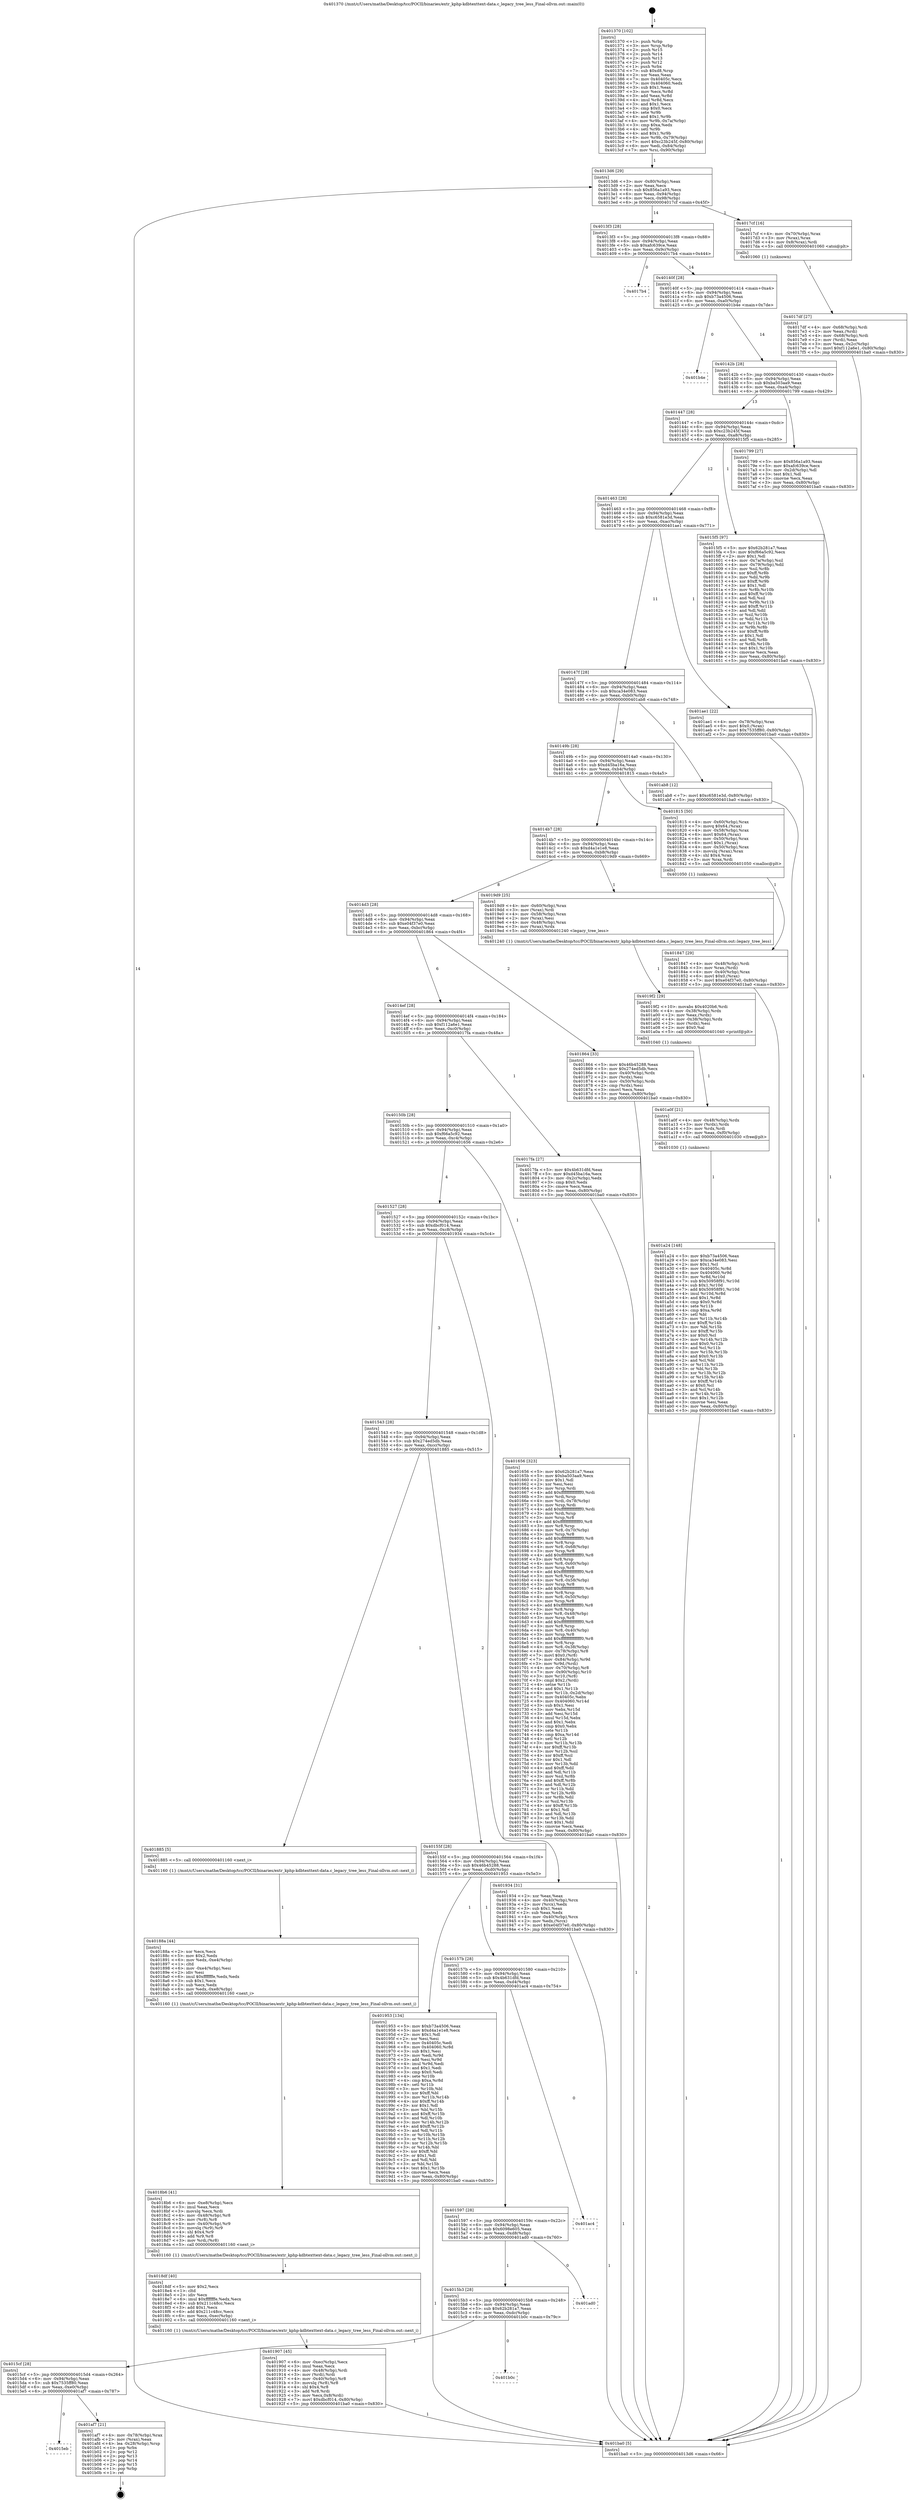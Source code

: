 digraph "0x401370" {
  label = "0x401370 (/mnt/c/Users/mathe/Desktop/tcc/POCII/binaries/extr_kphp-kdbtexttext-data.c_legacy_tree_less_Final-ollvm.out::main(0))"
  labelloc = "t"
  node[shape=record]

  Entry [label="",width=0.3,height=0.3,shape=circle,fillcolor=black,style=filled]
  "0x4013d6" [label="{
     0x4013d6 [29]\l
     | [instrs]\l
     &nbsp;&nbsp;0x4013d6 \<+3\>: mov -0x80(%rbp),%eax\l
     &nbsp;&nbsp;0x4013d9 \<+2\>: mov %eax,%ecx\l
     &nbsp;&nbsp;0x4013db \<+6\>: sub $0x856a1a93,%ecx\l
     &nbsp;&nbsp;0x4013e1 \<+6\>: mov %eax,-0x94(%rbp)\l
     &nbsp;&nbsp;0x4013e7 \<+6\>: mov %ecx,-0x98(%rbp)\l
     &nbsp;&nbsp;0x4013ed \<+6\>: je 00000000004017cf \<main+0x45f\>\l
  }"]
  "0x4017cf" [label="{
     0x4017cf [16]\l
     | [instrs]\l
     &nbsp;&nbsp;0x4017cf \<+4\>: mov -0x70(%rbp),%rax\l
     &nbsp;&nbsp;0x4017d3 \<+3\>: mov (%rax),%rax\l
     &nbsp;&nbsp;0x4017d6 \<+4\>: mov 0x8(%rax),%rdi\l
     &nbsp;&nbsp;0x4017da \<+5\>: call 0000000000401060 \<atoi@plt\>\l
     | [calls]\l
     &nbsp;&nbsp;0x401060 \{1\} (unknown)\l
  }"]
  "0x4013f3" [label="{
     0x4013f3 [28]\l
     | [instrs]\l
     &nbsp;&nbsp;0x4013f3 \<+5\>: jmp 00000000004013f8 \<main+0x88\>\l
     &nbsp;&nbsp;0x4013f8 \<+6\>: mov -0x94(%rbp),%eax\l
     &nbsp;&nbsp;0x4013fe \<+5\>: sub $0xafc639ce,%eax\l
     &nbsp;&nbsp;0x401403 \<+6\>: mov %eax,-0x9c(%rbp)\l
     &nbsp;&nbsp;0x401409 \<+6\>: je 00000000004017b4 \<main+0x444\>\l
  }"]
  Exit [label="",width=0.3,height=0.3,shape=circle,fillcolor=black,style=filled,peripheries=2]
  "0x4017b4" [label="{
     0x4017b4\l
  }", style=dashed]
  "0x40140f" [label="{
     0x40140f [28]\l
     | [instrs]\l
     &nbsp;&nbsp;0x40140f \<+5\>: jmp 0000000000401414 \<main+0xa4\>\l
     &nbsp;&nbsp;0x401414 \<+6\>: mov -0x94(%rbp),%eax\l
     &nbsp;&nbsp;0x40141a \<+5\>: sub $0xb73a4506,%eax\l
     &nbsp;&nbsp;0x40141f \<+6\>: mov %eax,-0xa0(%rbp)\l
     &nbsp;&nbsp;0x401425 \<+6\>: je 0000000000401b4e \<main+0x7de\>\l
  }"]
  "0x4015eb" [label="{
     0x4015eb\l
  }", style=dashed]
  "0x401b4e" [label="{
     0x401b4e\l
  }", style=dashed]
  "0x40142b" [label="{
     0x40142b [28]\l
     | [instrs]\l
     &nbsp;&nbsp;0x40142b \<+5\>: jmp 0000000000401430 \<main+0xc0\>\l
     &nbsp;&nbsp;0x401430 \<+6\>: mov -0x94(%rbp),%eax\l
     &nbsp;&nbsp;0x401436 \<+5\>: sub $0xba503aa9,%eax\l
     &nbsp;&nbsp;0x40143b \<+6\>: mov %eax,-0xa4(%rbp)\l
     &nbsp;&nbsp;0x401441 \<+6\>: je 0000000000401799 \<main+0x429\>\l
  }"]
  "0x401af7" [label="{
     0x401af7 [21]\l
     | [instrs]\l
     &nbsp;&nbsp;0x401af7 \<+4\>: mov -0x78(%rbp),%rax\l
     &nbsp;&nbsp;0x401afb \<+2\>: mov (%rax),%eax\l
     &nbsp;&nbsp;0x401afd \<+4\>: lea -0x28(%rbp),%rsp\l
     &nbsp;&nbsp;0x401b01 \<+1\>: pop %rbx\l
     &nbsp;&nbsp;0x401b02 \<+2\>: pop %r12\l
     &nbsp;&nbsp;0x401b04 \<+2\>: pop %r13\l
     &nbsp;&nbsp;0x401b06 \<+2\>: pop %r14\l
     &nbsp;&nbsp;0x401b08 \<+2\>: pop %r15\l
     &nbsp;&nbsp;0x401b0a \<+1\>: pop %rbp\l
     &nbsp;&nbsp;0x401b0b \<+1\>: ret\l
  }"]
  "0x401799" [label="{
     0x401799 [27]\l
     | [instrs]\l
     &nbsp;&nbsp;0x401799 \<+5\>: mov $0x856a1a93,%eax\l
     &nbsp;&nbsp;0x40179e \<+5\>: mov $0xafc639ce,%ecx\l
     &nbsp;&nbsp;0x4017a3 \<+3\>: mov -0x2d(%rbp),%dl\l
     &nbsp;&nbsp;0x4017a6 \<+3\>: test $0x1,%dl\l
     &nbsp;&nbsp;0x4017a9 \<+3\>: cmovne %ecx,%eax\l
     &nbsp;&nbsp;0x4017ac \<+3\>: mov %eax,-0x80(%rbp)\l
     &nbsp;&nbsp;0x4017af \<+5\>: jmp 0000000000401ba0 \<main+0x830\>\l
  }"]
  "0x401447" [label="{
     0x401447 [28]\l
     | [instrs]\l
     &nbsp;&nbsp;0x401447 \<+5\>: jmp 000000000040144c \<main+0xdc\>\l
     &nbsp;&nbsp;0x40144c \<+6\>: mov -0x94(%rbp),%eax\l
     &nbsp;&nbsp;0x401452 \<+5\>: sub $0xc23b245f,%eax\l
     &nbsp;&nbsp;0x401457 \<+6\>: mov %eax,-0xa8(%rbp)\l
     &nbsp;&nbsp;0x40145d \<+6\>: je 00000000004015f5 \<main+0x285\>\l
  }"]
  "0x4015cf" [label="{
     0x4015cf [28]\l
     | [instrs]\l
     &nbsp;&nbsp;0x4015cf \<+5\>: jmp 00000000004015d4 \<main+0x264\>\l
     &nbsp;&nbsp;0x4015d4 \<+6\>: mov -0x94(%rbp),%eax\l
     &nbsp;&nbsp;0x4015da \<+5\>: sub $0x7535ff80,%eax\l
     &nbsp;&nbsp;0x4015df \<+6\>: mov %eax,-0xe0(%rbp)\l
     &nbsp;&nbsp;0x4015e5 \<+6\>: je 0000000000401af7 \<main+0x787\>\l
  }"]
  "0x4015f5" [label="{
     0x4015f5 [97]\l
     | [instrs]\l
     &nbsp;&nbsp;0x4015f5 \<+5\>: mov $0x62b281a7,%eax\l
     &nbsp;&nbsp;0x4015fa \<+5\>: mov $0xf66a5c92,%ecx\l
     &nbsp;&nbsp;0x4015ff \<+2\>: mov $0x1,%dl\l
     &nbsp;&nbsp;0x401601 \<+4\>: mov -0x7a(%rbp),%sil\l
     &nbsp;&nbsp;0x401605 \<+4\>: mov -0x79(%rbp),%dil\l
     &nbsp;&nbsp;0x401609 \<+3\>: mov %sil,%r8b\l
     &nbsp;&nbsp;0x40160c \<+4\>: xor $0xff,%r8b\l
     &nbsp;&nbsp;0x401610 \<+3\>: mov %dil,%r9b\l
     &nbsp;&nbsp;0x401613 \<+4\>: xor $0xff,%r9b\l
     &nbsp;&nbsp;0x401617 \<+3\>: xor $0x1,%dl\l
     &nbsp;&nbsp;0x40161a \<+3\>: mov %r8b,%r10b\l
     &nbsp;&nbsp;0x40161d \<+4\>: and $0xff,%r10b\l
     &nbsp;&nbsp;0x401621 \<+3\>: and %dl,%sil\l
     &nbsp;&nbsp;0x401624 \<+3\>: mov %r9b,%r11b\l
     &nbsp;&nbsp;0x401627 \<+4\>: and $0xff,%r11b\l
     &nbsp;&nbsp;0x40162b \<+3\>: and %dl,%dil\l
     &nbsp;&nbsp;0x40162e \<+3\>: or %sil,%r10b\l
     &nbsp;&nbsp;0x401631 \<+3\>: or %dil,%r11b\l
     &nbsp;&nbsp;0x401634 \<+3\>: xor %r11b,%r10b\l
     &nbsp;&nbsp;0x401637 \<+3\>: or %r9b,%r8b\l
     &nbsp;&nbsp;0x40163a \<+4\>: xor $0xff,%r8b\l
     &nbsp;&nbsp;0x40163e \<+3\>: or $0x1,%dl\l
     &nbsp;&nbsp;0x401641 \<+3\>: and %dl,%r8b\l
     &nbsp;&nbsp;0x401644 \<+3\>: or %r8b,%r10b\l
     &nbsp;&nbsp;0x401647 \<+4\>: test $0x1,%r10b\l
     &nbsp;&nbsp;0x40164b \<+3\>: cmovne %ecx,%eax\l
     &nbsp;&nbsp;0x40164e \<+3\>: mov %eax,-0x80(%rbp)\l
     &nbsp;&nbsp;0x401651 \<+5\>: jmp 0000000000401ba0 \<main+0x830\>\l
  }"]
  "0x401463" [label="{
     0x401463 [28]\l
     | [instrs]\l
     &nbsp;&nbsp;0x401463 \<+5\>: jmp 0000000000401468 \<main+0xf8\>\l
     &nbsp;&nbsp;0x401468 \<+6\>: mov -0x94(%rbp),%eax\l
     &nbsp;&nbsp;0x40146e \<+5\>: sub $0xc6581e3d,%eax\l
     &nbsp;&nbsp;0x401473 \<+6\>: mov %eax,-0xac(%rbp)\l
     &nbsp;&nbsp;0x401479 \<+6\>: je 0000000000401ae1 \<main+0x771\>\l
  }"]
  "0x401ba0" [label="{
     0x401ba0 [5]\l
     | [instrs]\l
     &nbsp;&nbsp;0x401ba0 \<+5\>: jmp 00000000004013d6 \<main+0x66\>\l
  }"]
  "0x401370" [label="{
     0x401370 [102]\l
     | [instrs]\l
     &nbsp;&nbsp;0x401370 \<+1\>: push %rbp\l
     &nbsp;&nbsp;0x401371 \<+3\>: mov %rsp,%rbp\l
     &nbsp;&nbsp;0x401374 \<+2\>: push %r15\l
     &nbsp;&nbsp;0x401376 \<+2\>: push %r14\l
     &nbsp;&nbsp;0x401378 \<+2\>: push %r13\l
     &nbsp;&nbsp;0x40137a \<+2\>: push %r12\l
     &nbsp;&nbsp;0x40137c \<+1\>: push %rbx\l
     &nbsp;&nbsp;0x40137d \<+7\>: sub $0xd8,%rsp\l
     &nbsp;&nbsp;0x401384 \<+2\>: xor %eax,%eax\l
     &nbsp;&nbsp;0x401386 \<+7\>: mov 0x40405c,%ecx\l
     &nbsp;&nbsp;0x40138d \<+7\>: mov 0x404060,%edx\l
     &nbsp;&nbsp;0x401394 \<+3\>: sub $0x1,%eax\l
     &nbsp;&nbsp;0x401397 \<+3\>: mov %ecx,%r8d\l
     &nbsp;&nbsp;0x40139a \<+3\>: add %eax,%r8d\l
     &nbsp;&nbsp;0x40139d \<+4\>: imul %r8d,%ecx\l
     &nbsp;&nbsp;0x4013a1 \<+3\>: and $0x1,%ecx\l
     &nbsp;&nbsp;0x4013a4 \<+3\>: cmp $0x0,%ecx\l
     &nbsp;&nbsp;0x4013a7 \<+4\>: sete %r9b\l
     &nbsp;&nbsp;0x4013ab \<+4\>: and $0x1,%r9b\l
     &nbsp;&nbsp;0x4013af \<+4\>: mov %r9b,-0x7a(%rbp)\l
     &nbsp;&nbsp;0x4013b3 \<+3\>: cmp $0xa,%edx\l
     &nbsp;&nbsp;0x4013b6 \<+4\>: setl %r9b\l
     &nbsp;&nbsp;0x4013ba \<+4\>: and $0x1,%r9b\l
     &nbsp;&nbsp;0x4013be \<+4\>: mov %r9b,-0x79(%rbp)\l
     &nbsp;&nbsp;0x4013c2 \<+7\>: movl $0xc23b245f,-0x80(%rbp)\l
     &nbsp;&nbsp;0x4013c9 \<+6\>: mov %edi,-0x84(%rbp)\l
     &nbsp;&nbsp;0x4013cf \<+7\>: mov %rsi,-0x90(%rbp)\l
  }"]
  "0x401b0c" [label="{
     0x401b0c\l
  }", style=dashed]
  "0x401ae1" [label="{
     0x401ae1 [22]\l
     | [instrs]\l
     &nbsp;&nbsp;0x401ae1 \<+4\>: mov -0x78(%rbp),%rax\l
     &nbsp;&nbsp;0x401ae5 \<+6\>: movl $0x0,(%rax)\l
     &nbsp;&nbsp;0x401aeb \<+7\>: movl $0x7535ff80,-0x80(%rbp)\l
     &nbsp;&nbsp;0x401af2 \<+5\>: jmp 0000000000401ba0 \<main+0x830\>\l
  }"]
  "0x40147f" [label="{
     0x40147f [28]\l
     | [instrs]\l
     &nbsp;&nbsp;0x40147f \<+5\>: jmp 0000000000401484 \<main+0x114\>\l
     &nbsp;&nbsp;0x401484 \<+6\>: mov -0x94(%rbp),%eax\l
     &nbsp;&nbsp;0x40148a \<+5\>: sub $0xca34e083,%eax\l
     &nbsp;&nbsp;0x40148f \<+6\>: mov %eax,-0xb0(%rbp)\l
     &nbsp;&nbsp;0x401495 \<+6\>: je 0000000000401ab8 \<main+0x748\>\l
  }"]
  "0x4015b3" [label="{
     0x4015b3 [28]\l
     | [instrs]\l
     &nbsp;&nbsp;0x4015b3 \<+5\>: jmp 00000000004015b8 \<main+0x248\>\l
     &nbsp;&nbsp;0x4015b8 \<+6\>: mov -0x94(%rbp),%eax\l
     &nbsp;&nbsp;0x4015be \<+5\>: sub $0x62b281a7,%eax\l
     &nbsp;&nbsp;0x4015c3 \<+6\>: mov %eax,-0xdc(%rbp)\l
     &nbsp;&nbsp;0x4015c9 \<+6\>: je 0000000000401b0c \<main+0x79c\>\l
  }"]
  "0x401ab8" [label="{
     0x401ab8 [12]\l
     | [instrs]\l
     &nbsp;&nbsp;0x401ab8 \<+7\>: movl $0xc6581e3d,-0x80(%rbp)\l
     &nbsp;&nbsp;0x401abf \<+5\>: jmp 0000000000401ba0 \<main+0x830\>\l
  }"]
  "0x40149b" [label="{
     0x40149b [28]\l
     | [instrs]\l
     &nbsp;&nbsp;0x40149b \<+5\>: jmp 00000000004014a0 \<main+0x130\>\l
     &nbsp;&nbsp;0x4014a0 \<+6\>: mov -0x94(%rbp),%eax\l
     &nbsp;&nbsp;0x4014a6 \<+5\>: sub $0xd45ba16a,%eax\l
     &nbsp;&nbsp;0x4014ab \<+6\>: mov %eax,-0xb4(%rbp)\l
     &nbsp;&nbsp;0x4014b1 \<+6\>: je 0000000000401815 \<main+0x4a5\>\l
  }"]
  "0x401ad0" [label="{
     0x401ad0\l
  }", style=dashed]
  "0x401815" [label="{
     0x401815 [50]\l
     | [instrs]\l
     &nbsp;&nbsp;0x401815 \<+4\>: mov -0x60(%rbp),%rax\l
     &nbsp;&nbsp;0x401819 \<+7\>: movq $0x64,(%rax)\l
     &nbsp;&nbsp;0x401820 \<+4\>: mov -0x58(%rbp),%rax\l
     &nbsp;&nbsp;0x401824 \<+6\>: movl $0x64,(%rax)\l
     &nbsp;&nbsp;0x40182a \<+4\>: mov -0x50(%rbp),%rax\l
     &nbsp;&nbsp;0x40182e \<+6\>: movl $0x1,(%rax)\l
     &nbsp;&nbsp;0x401834 \<+4\>: mov -0x50(%rbp),%rax\l
     &nbsp;&nbsp;0x401838 \<+3\>: movslq (%rax),%rax\l
     &nbsp;&nbsp;0x40183b \<+4\>: shl $0x4,%rax\l
     &nbsp;&nbsp;0x40183f \<+3\>: mov %rax,%rdi\l
     &nbsp;&nbsp;0x401842 \<+5\>: call 0000000000401050 \<malloc@plt\>\l
     | [calls]\l
     &nbsp;&nbsp;0x401050 \{1\} (unknown)\l
  }"]
  "0x4014b7" [label="{
     0x4014b7 [28]\l
     | [instrs]\l
     &nbsp;&nbsp;0x4014b7 \<+5\>: jmp 00000000004014bc \<main+0x14c\>\l
     &nbsp;&nbsp;0x4014bc \<+6\>: mov -0x94(%rbp),%eax\l
     &nbsp;&nbsp;0x4014c2 \<+5\>: sub $0xd4a1e1e8,%eax\l
     &nbsp;&nbsp;0x4014c7 \<+6\>: mov %eax,-0xb8(%rbp)\l
     &nbsp;&nbsp;0x4014cd \<+6\>: je 00000000004019d9 \<main+0x669\>\l
  }"]
  "0x401597" [label="{
     0x401597 [28]\l
     | [instrs]\l
     &nbsp;&nbsp;0x401597 \<+5\>: jmp 000000000040159c \<main+0x22c\>\l
     &nbsp;&nbsp;0x40159c \<+6\>: mov -0x94(%rbp),%eax\l
     &nbsp;&nbsp;0x4015a2 \<+5\>: sub $0x6098e605,%eax\l
     &nbsp;&nbsp;0x4015a7 \<+6\>: mov %eax,-0xd8(%rbp)\l
     &nbsp;&nbsp;0x4015ad \<+6\>: je 0000000000401ad0 \<main+0x760\>\l
  }"]
  "0x4019d9" [label="{
     0x4019d9 [25]\l
     | [instrs]\l
     &nbsp;&nbsp;0x4019d9 \<+4\>: mov -0x60(%rbp),%rax\l
     &nbsp;&nbsp;0x4019dd \<+3\>: mov (%rax),%rdi\l
     &nbsp;&nbsp;0x4019e0 \<+4\>: mov -0x58(%rbp),%rax\l
     &nbsp;&nbsp;0x4019e4 \<+2\>: mov (%rax),%esi\l
     &nbsp;&nbsp;0x4019e6 \<+4\>: mov -0x48(%rbp),%rax\l
     &nbsp;&nbsp;0x4019ea \<+3\>: mov (%rax),%rdx\l
     &nbsp;&nbsp;0x4019ed \<+5\>: call 0000000000401240 \<legacy_tree_less\>\l
     | [calls]\l
     &nbsp;&nbsp;0x401240 \{1\} (/mnt/c/Users/mathe/Desktop/tcc/POCII/binaries/extr_kphp-kdbtexttext-data.c_legacy_tree_less_Final-ollvm.out::legacy_tree_less)\l
  }"]
  "0x4014d3" [label="{
     0x4014d3 [28]\l
     | [instrs]\l
     &nbsp;&nbsp;0x4014d3 \<+5\>: jmp 00000000004014d8 \<main+0x168\>\l
     &nbsp;&nbsp;0x4014d8 \<+6\>: mov -0x94(%rbp),%eax\l
     &nbsp;&nbsp;0x4014de \<+5\>: sub $0xe04f37e0,%eax\l
     &nbsp;&nbsp;0x4014e3 \<+6\>: mov %eax,-0xbc(%rbp)\l
     &nbsp;&nbsp;0x4014e9 \<+6\>: je 0000000000401864 \<main+0x4f4\>\l
  }"]
  "0x401ac4" [label="{
     0x401ac4\l
  }", style=dashed]
  "0x401864" [label="{
     0x401864 [33]\l
     | [instrs]\l
     &nbsp;&nbsp;0x401864 \<+5\>: mov $0x46b45288,%eax\l
     &nbsp;&nbsp;0x401869 \<+5\>: mov $0x274ed5db,%ecx\l
     &nbsp;&nbsp;0x40186e \<+4\>: mov -0x40(%rbp),%rdx\l
     &nbsp;&nbsp;0x401872 \<+2\>: mov (%rdx),%esi\l
     &nbsp;&nbsp;0x401874 \<+4\>: mov -0x50(%rbp),%rdx\l
     &nbsp;&nbsp;0x401878 \<+2\>: cmp (%rdx),%esi\l
     &nbsp;&nbsp;0x40187a \<+3\>: cmovl %ecx,%eax\l
     &nbsp;&nbsp;0x40187d \<+3\>: mov %eax,-0x80(%rbp)\l
     &nbsp;&nbsp;0x401880 \<+5\>: jmp 0000000000401ba0 \<main+0x830\>\l
  }"]
  "0x4014ef" [label="{
     0x4014ef [28]\l
     | [instrs]\l
     &nbsp;&nbsp;0x4014ef \<+5\>: jmp 00000000004014f4 \<main+0x184\>\l
     &nbsp;&nbsp;0x4014f4 \<+6\>: mov -0x94(%rbp),%eax\l
     &nbsp;&nbsp;0x4014fa \<+5\>: sub $0xf112a6e1,%eax\l
     &nbsp;&nbsp;0x4014ff \<+6\>: mov %eax,-0xc0(%rbp)\l
     &nbsp;&nbsp;0x401505 \<+6\>: je 00000000004017fa \<main+0x48a\>\l
  }"]
  "0x401a24" [label="{
     0x401a24 [148]\l
     | [instrs]\l
     &nbsp;&nbsp;0x401a24 \<+5\>: mov $0xb73a4506,%eax\l
     &nbsp;&nbsp;0x401a29 \<+5\>: mov $0xca34e083,%esi\l
     &nbsp;&nbsp;0x401a2e \<+2\>: mov $0x1,%cl\l
     &nbsp;&nbsp;0x401a30 \<+8\>: mov 0x40405c,%r8d\l
     &nbsp;&nbsp;0x401a38 \<+8\>: mov 0x404060,%r9d\l
     &nbsp;&nbsp;0x401a40 \<+3\>: mov %r8d,%r10d\l
     &nbsp;&nbsp;0x401a43 \<+7\>: sub $0x50958f91,%r10d\l
     &nbsp;&nbsp;0x401a4a \<+4\>: sub $0x1,%r10d\l
     &nbsp;&nbsp;0x401a4e \<+7\>: add $0x50958f91,%r10d\l
     &nbsp;&nbsp;0x401a55 \<+4\>: imul %r10d,%r8d\l
     &nbsp;&nbsp;0x401a59 \<+4\>: and $0x1,%r8d\l
     &nbsp;&nbsp;0x401a5d \<+4\>: cmp $0x0,%r8d\l
     &nbsp;&nbsp;0x401a61 \<+4\>: sete %r11b\l
     &nbsp;&nbsp;0x401a65 \<+4\>: cmp $0xa,%r9d\l
     &nbsp;&nbsp;0x401a69 \<+3\>: setl %bl\l
     &nbsp;&nbsp;0x401a6c \<+3\>: mov %r11b,%r14b\l
     &nbsp;&nbsp;0x401a6f \<+4\>: xor $0xff,%r14b\l
     &nbsp;&nbsp;0x401a73 \<+3\>: mov %bl,%r15b\l
     &nbsp;&nbsp;0x401a76 \<+4\>: xor $0xff,%r15b\l
     &nbsp;&nbsp;0x401a7a \<+3\>: xor $0x0,%cl\l
     &nbsp;&nbsp;0x401a7d \<+3\>: mov %r14b,%r12b\l
     &nbsp;&nbsp;0x401a80 \<+4\>: and $0x0,%r12b\l
     &nbsp;&nbsp;0x401a84 \<+3\>: and %cl,%r11b\l
     &nbsp;&nbsp;0x401a87 \<+3\>: mov %r15b,%r13b\l
     &nbsp;&nbsp;0x401a8a \<+4\>: and $0x0,%r13b\l
     &nbsp;&nbsp;0x401a8e \<+2\>: and %cl,%bl\l
     &nbsp;&nbsp;0x401a90 \<+3\>: or %r11b,%r12b\l
     &nbsp;&nbsp;0x401a93 \<+3\>: or %bl,%r13b\l
     &nbsp;&nbsp;0x401a96 \<+3\>: xor %r13b,%r12b\l
     &nbsp;&nbsp;0x401a99 \<+3\>: or %r15b,%r14b\l
     &nbsp;&nbsp;0x401a9c \<+4\>: xor $0xff,%r14b\l
     &nbsp;&nbsp;0x401aa0 \<+3\>: or $0x0,%cl\l
     &nbsp;&nbsp;0x401aa3 \<+3\>: and %cl,%r14b\l
     &nbsp;&nbsp;0x401aa6 \<+3\>: or %r14b,%r12b\l
     &nbsp;&nbsp;0x401aa9 \<+4\>: test $0x1,%r12b\l
     &nbsp;&nbsp;0x401aad \<+3\>: cmovne %esi,%eax\l
     &nbsp;&nbsp;0x401ab0 \<+3\>: mov %eax,-0x80(%rbp)\l
     &nbsp;&nbsp;0x401ab3 \<+5\>: jmp 0000000000401ba0 \<main+0x830\>\l
  }"]
  "0x4017fa" [label="{
     0x4017fa [27]\l
     | [instrs]\l
     &nbsp;&nbsp;0x4017fa \<+5\>: mov $0x4b631dfd,%eax\l
     &nbsp;&nbsp;0x4017ff \<+5\>: mov $0xd45ba16a,%ecx\l
     &nbsp;&nbsp;0x401804 \<+3\>: mov -0x2c(%rbp),%edx\l
     &nbsp;&nbsp;0x401807 \<+3\>: cmp $0x0,%edx\l
     &nbsp;&nbsp;0x40180a \<+3\>: cmove %ecx,%eax\l
     &nbsp;&nbsp;0x40180d \<+3\>: mov %eax,-0x80(%rbp)\l
     &nbsp;&nbsp;0x401810 \<+5\>: jmp 0000000000401ba0 \<main+0x830\>\l
  }"]
  "0x40150b" [label="{
     0x40150b [28]\l
     | [instrs]\l
     &nbsp;&nbsp;0x40150b \<+5\>: jmp 0000000000401510 \<main+0x1a0\>\l
     &nbsp;&nbsp;0x401510 \<+6\>: mov -0x94(%rbp),%eax\l
     &nbsp;&nbsp;0x401516 \<+5\>: sub $0xf66a5c92,%eax\l
     &nbsp;&nbsp;0x40151b \<+6\>: mov %eax,-0xc4(%rbp)\l
     &nbsp;&nbsp;0x401521 \<+6\>: je 0000000000401656 \<main+0x2e6\>\l
  }"]
  "0x401a0f" [label="{
     0x401a0f [21]\l
     | [instrs]\l
     &nbsp;&nbsp;0x401a0f \<+4\>: mov -0x48(%rbp),%rdx\l
     &nbsp;&nbsp;0x401a13 \<+3\>: mov (%rdx),%rdx\l
     &nbsp;&nbsp;0x401a16 \<+3\>: mov %rdx,%rdi\l
     &nbsp;&nbsp;0x401a19 \<+6\>: mov %eax,-0xf0(%rbp)\l
     &nbsp;&nbsp;0x401a1f \<+5\>: call 0000000000401030 \<free@plt\>\l
     | [calls]\l
     &nbsp;&nbsp;0x401030 \{1\} (unknown)\l
  }"]
  "0x401656" [label="{
     0x401656 [323]\l
     | [instrs]\l
     &nbsp;&nbsp;0x401656 \<+5\>: mov $0x62b281a7,%eax\l
     &nbsp;&nbsp;0x40165b \<+5\>: mov $0xba503aa9,%ecx\l
     &nbsp;&nbsp;0x401660 \<+2\>: mov $0x1,%dl\l
     &nbsp;&nbsp;0x401662 \<+2\>: xor %esi,%esi\l
     &nbsp;&nbsp;0x401664 \<+3\>: mov %rsp,%rdi\l
     &nbsp;&nbsp;0x401667 \<+4\>: add $0xfffffffffffffff0,%rdi\l
     &nbsp;&nbsp;0x40166b \<+3\>: mov %rdi,%rsp\l
     &nbsp;&nbsp;0x40166e \<+4\>: mov %rdi,-0x78(%rbp)\l
     &nbsp;&nbsp;0x401672 \<+3\>: mov %rsp,%rdi\l
     &nbsp;&nbsp;0x401675 \<+4\>: add $0xfffffffffffffff0,%rdi\l
     &nbsp;&nbsp;0x401679 \<+3\>: mov %rdi,%rsp\l
     &nbsp;&nbsp;0x40167c \<+3\>: mov %rsp,%r8\l
     &nbsp;&nbsp;0x40167f \<+4\>: add $0xfffffffffffffff0,%r8\l
     &nbsp;&nbsp;0x401683 \<+3\>: mov %r8,%rsp\l
     &nbsp;&nbsp;0x401686 \<+4\>: mov %r8,-0x70(%rbp)\l
     &nbsp;&nbsp;0x40168a \<+3\>: mov %rsp,%r8\l
     &nbsp;&nbsp;0x40168d \<+4\>: add $0xfffffffffffffff0,%r8\l
     &nbsp;&nbsp;0x401691 \<+3\>: mov %r8,%rsp\l
     &nbsp;&nbsp;0x401694 \<+4\>: mov %r8,-0x68(%rbp)\l
     &nbsp;&nbsp;0x401698 \<+3\>: mov %rsp,%r8\l
     &nbsp;&nbsp;0x40169b \<+4\>: add $0xfffffffffffffff0,%r8\l
     &nbsp;&nbsp;0x40169f \<+3\>: mov %r8,%rsp\l
     &nbsp;&nbsp;0x4016a2 \<+4\>: mov %r8,-0x60(%rbp)\l
     &nbsp;&nbsp;0x4016a6 \<+3\>: mov %rsp,%r8\l
     &nbsp;&nbsp;0x4016a9 \<+4\>: add $0xfffffffffffffff0,%r8\l
     &nbsp;&nbsp;0x4016ad \<+3\>: mov %r8,%rsp\l
     &nbsp;&nbsp;0x4016b0 \<+4\>: mov %r8,-0x58(%rbp)\l
     &nbsp;&nbsp;0x4016b4 \<+3\>: mov %rsp,%r8\l
     &nbsp;&nbsp;0x4016b7 \<+4\>: add $0xfffffffffffffff0,%r8\l
     &nbsp;&nbsp;0x4016bb \<+3\>: mov %r8,%rsp\l
     &nbsp;&nbsp;0x4016be \<+4\>: mov %r8,-0x50(%rbp)\l
     &nbsp;&nbsp;0x4016c2 \<+3\>: mov %rsp,%r8\l
     &nbsp;&nbsp;0x4016c5 \<+4\>: add $0xfffffffffffffff0,%r8\l
     &nbsp;&nbsp;0x4016c9 \<+3\>: mov %r8,%rsp\l
     &nbsp;&nbsp;0x4016cc \<+4\>: mov %r8,-0x48(%rbp)\l
     &nbsp;&nbsp;0x4016d0 \<+3\>: mov %rsp,%r8\l
     &nbsp;&nbsp;0x4016d3 \<+4\>: add $0xfffffffffffffff0,%r8\l
     &nbsp;&nbsp;0x4016d7 \<+3\>: mov %r8,%rsp\l
     &nbsp;&nbsp;0x4016da \<+4\>: mov %r8,-0x40(%rbp)\l
     &nbsp;&nbsp;0x4016de \<+3\>: mov %rsp,%r8\l
     &nbsp;&nbsp;0x4016e1 \<+4\>: add $0xfffffffffffffff0,%r8\l
     &nbsp;&nbsp;0x4016e5 \<+3\>: mov %r8,%rsp\l
     &nbsp;&nbsp;0x4016e8 \<+4\>: mov %r8,-0x38(%rbp)\l
     &nbsp;&nbsp;0x4016ec \<+4\>: mov -0x78(%rbp),%r8\l
     &nbsp;&nbsp;0x4016f0 \<+7\>: movl $0x0,(%r8)\l
     &nbsp;&nbsp;0x4016f7 \<+7\>: mov -0x84(%rbp),%r9d\l
     &nbsp;&nbsp;0x4016fe \<+3\>: mov %r9d,(%rdi)\l
     &nbsp;&nbsp;0x401701 \<+4\>: mov -0x70(%rbp),%r8\l
     &nbsp;&nbsp;0x401705 \<+7\>: mov -0x90(%rbp),%r10\l
     &nbsp;&nbsp;0x40170c \<+3\>: mov %r10,(%r8)\l
     &nbsp;&nbsp;0x40170f \<+3\>: cmpl $0x2,(%rdi)\l
     &nbsp;&nbsp;0x401712 \<+4\>: setne %r11b\l
     &nbsp;&nbsp;0x401716 \<+4\>: and $0x1,%r11b\l
     &nbsp;&nbsp;0x40171a \<+4\>: mov %r11b,-0x2d(%rbp)\l
     &nbsp;&nbsp;0x40171e \<+7\>: mov 0x40405c,%ebx\l
     &nbsp;&nbsp;0x401725 \<+8\>: mov 0x404060,%r14d\l
     &nbsp;&nbsp;0x40172d \<+3\>: sub $0x1,%esi\l
     &nbsp;&nbsp;0x401730 \<+3\>: mov %ebx,%r15d\l
     &nbsp;&nbsp;0x401733 \<+3\>: add %esi,%r15d\l
     &nbsp;&nbsp;0x401736 \<+4\>: imul %r15d,%ebx\l
     &nbsp;&nbsp;0x40173a \<+3\>: and $0x1,%ebx\l
     &nbsp;&nbsp;0x40173d \<+3\>: cmp $0x0,%ebx\l
     &nbsp;&nbsp;0x401740 \<+4\>: sete %r11b\l
     &nbsp;&nbsp;0x401744 \<+4\>: cmp $0xa,%r14d\l
     &nbsp;&nbsp;0x401748 \<+4\>: setl %r12b\l
     &nbsp;&nbsp;0x40174c \<+3\>: mov %r11b,%r13b\l
     &nbsp;&nbsp;0x40174f \<+4\>: xor $0xff,%r13b\l
     &nbsp;&nbsp;0x401753 \<+3\>: mov %r12b,%sil\l
     &nbsp;&nbsp;0x401756 \<+4\>: xor $0xff,%sil\l
     &nbsp;&nbsp;0x40175a \<+3\>: xor $0x1,%dl\l
     &nbsp;&nbsp;0x40175d \<+3\>: mov %r13b,%dil\l
     &nbsp;&nbsp;0x401760 \<+4\>: and $0xff,%dil\l
     &nbsp;&nbsp;0x401764 \<+3\>: and %dl,%r11b\l
     &nbsp;&nbsp;0x401767 \<+3\>: mov %sil,%r8b\l
     &nbsp;&nbsp;0x40176a \<+4\>: and $0xff,%r8b\l
     &nbsp;&nbsp;0x40176e \<+3\>: and %dl,%r12b\l
     &nbsp;&nbsp;0x401771 \<+3\>: or %r11b,%dil\l
     &nbsp;&nbsp;0x401774 \<+3\>: or %r12b,%r8b\l
     &nbsp;&nbsp;0x401777 \<+3\>: xor %r8b,%dil\l
     &nbsp;&nbsp;0x40177a \<+3\>: or %sil,%r13b\l
     &nbsp;&nbsp;0x40177d \<+4\>: xor $0xff,%r13b\l
     &nbsp;&nbsp;0x401781 \<+3\>: or $0x1,%dl\l
     &nbsp;&nbsp;0x401784 \<+3\>: and %dl,%r13b\l
     &nbsp;&nbsp;0x401787 \<+3\>: or %r13b,%dil\l
     &nbsp;&nbsp;0x40178a \<+4\>: test $0x1,%dil\l
     &nbsp;&nbsp;0x40178e \<+3\>: cmovne %ecx,%eax\l
     &nbsp;&nbsp;0x401791 \<+3\>: mov %eax,-0x80(%rbp)\l
     &nbsp;&nbsp;0x401794 \<+5\>: jmp 0000000000401ba0 \<main+0x830\>\l
  }"]
  "0x401527" [label="{
     0x401527 [28]\l
     | [instrs]\l
     &nbsp;&nbsp;0x401527 \<+5\>: jmp 000000000040152c \<main+0x1bc\>\l
     &nbsp;&nbsp;0x40152c \<+6\>: mov -0x94(%rbp),%eax\l
     &nbsp;&nbsp;0x401532 \<+5\>: sub $0xdbcf014,%eax\l
     &nbsp;&nbsp;0x401537 \<+6\>: mov %eax,-0xc8(%rbp)\l
     &nbsp;&nbsp;0x40153d \<+6\>: je 0000000000401934 \<main+0x5c4\>\l
  }"]
  "0x4019f2" [label="{
     0x4019f2 [29]\l
     | [instrs]\l
     &nbsp;&nbsp;0x4019f2 \<+10\>: movabs $0x4020b6,%rdi\l
     &nbsp;&nbsp;0x4019fc \<+4\>: mov -0x38(%rbp),%rdx\l
     &nbsp;&nbsp;0x401a00 \<+2\>: mov %eax,(%rdx)\l
     &nbsp;&nbsp;0x401a02 \<+4\>: mov -0x38(%rbp),%rdx\l
     &nbsp;&nbsp;0x401a06 \<+2\>: mov (%rdx),%esi\l
     &nbsp;&nbsp;0x401a08 \<+2\>: mov $0x0,%al\l
     &nbsp;&nbsp;0x401a0a \<+5\>: call 0000000000401040 \<printf@plt\>\l
     | [calls]\l
     &nbsp;&nbsp;0x401040 \{1\} (unknown)\l
  }"]
  "0x4017df" [label="{
     0x4017df [27]\l
     | [instrs]\l
     &nbsp;&nbsp;0x4017df \<+4\>: mov -0x68(%rbp),%rdi\l
     &nbsp;&nbsp;0x4017e3 \<+2\>: mov %eax,(%rdi)\l
     &nbsp;&nbsp;0x4017e5 \<+4\>: mov -0x68(%rbp),%rdi\l
     &nbsp;&nbsp;0x4017e9 \<+2\>: mov (%rdi),%eax\l
     &nbsp;&nbsp;0x4017eb \<+3\>: mov %eax,-0x2c(%rbp)\l
     &nbsp;&nbsp;0x4017ee \<+7\>: movl $0xf112a6e1,-0x80(%rbp)\l
     &nbsp;&nbsp;0x4017f5 \<+5\>: jmp 0000000000401ba0 \<main+0x830\>\l
  }"]
  "0x401847" [label="{
     0x401847 [29]\l
     | [instrs]\l
     &nbsp;&nbsp;0x401847 \<+4\>: mov -0x48(%rbp),%rdi\l
     &nbsp;&nbsp;0x40184b \<+3\>: mov %rax,(%rdi)\l
     &nbsp;&nbsp;0x40184e \<+4\>: mov -0x40(%rbp),%rax\l
     &nbsp;&nbsp;0x401852 \<+6\>: movl $0x0,(%rax)\l
     &nbsp;&nbsp;0x401858 \<+7\>: movl $0xe04f37e0,-0x80(%rbp)\l
     &nbsp;&nbsp;0x40185f \<+5\>: jmp 0000000000401ba0 \<main+0x830\>\l
  }"]
  "0x40157b" [label="{
     0x40157b [28]\l
     | [instrs]\l
     &nbsp;&nbsp;0x40157b \<+5\>: jmp 0000000000401580 \<main+0x210\>\l
     &nbsp;&nbsp;0x401580 \<+6\>: mov -0x94(%rbp),%eax\l
     &nbsp;&nbsp;0x401586 \<+5\>: sub $0x4b631dfd,%eax\l
     &nbsp;&nbsp;0x40158b \<+6\>: mov %eax,-0xd4(%rbp)\l
     &nbsp;&nbsp;0x401591 \<+6\>: je 0000000000401ac4 \<main+0x754\>\l
  }"]
  "0x401934" [label="{
     0x401934 [31]\l
     | [instrs]\l
     &nbsp;&nbsp;0x401934 \<+2\>: xor %eax,%eax\l
     &nbsp;&nbsp;0x401936 \<+4\>: mov -0x40(%rbp),%rcx\l
     &nbsp;&nbsp;0x40193a \<+2\>: mov (%rcx),%edx\l
     &nbsp;&nbsp;0x40193c \<+3\>: sub $0x1,%eax\l
     &nbsp;&nbsp;0x40193f \<+2\>: sub %eax,%edx\l
     &nbsp;&nbsp;0x401941 \<+4\>: mov -0x40(%rbp),%rcx\l
     &nbsp;&nbsp;0x401945 \<+2\>: mov %edx,(%rcx)\l
     &nbsp;&nbsp;0x401947 \<+7\>: movl $0xe04f37e0,-0x80(%rbp)\l
     &nbsp;&nbsp;0x40194e \<+5\>: jmp 0000000000401ba0 \<main+0x830\>\l
  }"]
  "0x401543" [label="{
     0x401543 [28]\l
     | [instrs]\l
     &nbsp;&nbsp;0x401543 \<+5\>: jmp 0000000000401548 \<main+0x1d8\>\l
     &nbsp;&nbsp;0x401548 \<+6\>: mov -0x94(%rbp),%eax\l
     &nbsp;&nbsp;0x40154e \<+5\>: sub $0x274ed5db,%eax\l
     &nbsp;&nbsp;0x401553 \<+6\>: mov %eax,-0xcc(%rbp)\l
     &nbsp;&nbsp;0x401559 \<+6\>: je 0000000000401885 \<main+0x515\>\l
  }"]
  "0x401953" [label="{
     0x401953 [134]\l
     | [instrs]\l
     &nbsp;&nbsp;0x401953 \<+5\>: mov $0xb73a4506,%eax\l
     &nbsp;&nbsp;0x401958 \<+5\>: mov $0xd4a1e1e8,%ecx\l
     &nbsp;&nbsp;0x40195d \<+2\>: mov $0x1,%dl\l
     &nbsp;&nbsp;0x40195f \<+2\>: xor %esi,%esi\l
     &nbsp;&nbsp;0x401961 \<+7\>: mov 0x40405c,%edi\l
     &nbsp;&nbsp;0x401968 \<+8\>: mov 0x404060,%r8d\l
     &nbsp;&nbsp;0x401970 \<+3\>: sub $0x1,%esi\l
     &nbsp;&nbsp;0x401973 \<+3\>: mov %edi,%r9d\l
     &nbsp;&nbsp;0x401976 \<+3\>: add %esi,%r9d\l
     &nbsp;&nbsp;0x401979 \<+4\>: imul %r9d,%edi\l
     &nbsp;&nbsp;0x40197d \<+3\>: and $0x1,%edi\l
     &nbsp;&nbsp;0x401980 \<+3\>: cmp $0x0,%edi\l
     &nbsp;&nbsp;0x401983 \<+4\>: sete %r10b\l
     &nbsp;&nbsp;0x401987 \<+4\>: cmp $0xa,%r8d\l
     &nbsp;&nbsp;0x40198b \<+4\>: setl %r11b\l
     &nbsp;&nbsp;0x40198f \<+3\>: mov %r10b,%bl\l
     &nbsp;&nbsp;0x401992 \<+3\>: xor $0xff,%bl\l
     &nbsp;&nbsp;0x401995 \<+3\>: mov %r11b,%r14b\l
     &nbsp;&nbsp;0x401998 \<+4\>: xor $0xff,%r14b\l
     &nbsp;&nbsp;0x40199c \<+3\>: xor $0x1,%dl\l
     &nbsp;&nbsp;0x40199f \<+3\>: mov %bl,%r15b\l
     &nbsp;&nbsp;0x4019a2 \<+4\>: and $0xff,%r15b\l
     &nbsp;&nbsp;0x4019a6 \<+3\>: and %dl,%r10b\l
     &nbsp;&nbsp;0x4019a9 \<+3\>: mov %r14b,%r12b\l
     &nbsp;&nbsp;0x4019ac \<+4\>: and $0xff,%r12b\l
     &nbsp;&nbsp;0x4019b0 \<+3\>: and %dl,%r11b\l
     &nbsp;&nbsp;0x4019b3 \<+3\>: or %r10b,%r15b\l
     &nbsp;&nbsp;0x4019b6 \<+3\>: or %r11b,%r12b\l
     &nbsp;&nbsp;0x4019b9 \<+3\>: xor %r12b,%r15b\l
     &nbsp;&nbsp;0x4019bc \<+3\>: or %r14b,%bl\l
     &nbsp;&nbsp;0x4019bf \<+3\>: xor $0xff,%bl\l
     &nbsp;&nbsp;0x4019c2 \<+3\>: or $0x1,%dl\l
     &nbsp;&nbsp;0x4019c5 \<+2\>: and %dl,%bl\l
     &nbsp;&nbsp;0x4019c7 \<+3\>: or %bl,%r15b\l
     &nbsp;&nbsp;0x4019ca \<+4\>: test $0x1,%r15b\l
     &nbsp;&nbsp;0x4019ce \<+3\>: cmovne %ecx,%eax\l
     &nbsp;&nbsp;0x4019d1 \<+3\>: mov %eax,-0x80(%rbp)\l
     &nbsp;&nbsp;0x4019d4 \<+5\>: jmp 0000000000401ba0 \<main+0x830\>\l
  }"]
  "0x401885" [label="{
     0x401885 [5]\l
     | [instrs]\l
     &nbsp;&nbsp;0x401885 \<+5\>: call 0000000000401160 \<next_i\>\l
     | [calls]\l
     &nbsp;&nbsp;0x401160 \{1\} (/mnt/c/Users/mathe/Desktop/tcc/POCII/binaries/extr_kphp-kdbtexttext-data.c_legacy_tree_less_Final-ollvm.out::next_i)\l
  }"]
  "0x40155f" [label="{
     0x40155f [28]\l
     | [instrs]\l
     &nbsp;&nbsp;0x40155f \<+5\>: jmp 0000000000401564 \<main+0x1f4\>\l
     &nbsp;&nbsp;0x401564 \<+6\>: mov -0x94(%rbp),%eax\l
     &nbsp;&nbsp;0x40156a \<+5\>: sub $0x46b45288,%eax\l
     &nbsp;&nbsp;0x40156f \<+6\>: mov %eax,-0xd0(%rbp)\l
     &nbsp;&nbsp;0x401575 \<+6\>: je 0000000000401953 \<main+0x5e3\>\l
  }"]
  "0x40188a" [label="{
     0x40188a [44]\l
     | [instrs]\l
     &nbsp;&nbsp;0x40188a \<+2\>: xor %ecx,%ecx\l
     &nbsp;&nbsp;0x40188c \<+5\>: mov $0x2,%edx\l
     &nbsp;&nbsp;0x401891 \<+6\>: mov %edx,-0xe4(%rbp)\l
     &nbsp;&nbsp;0x401897 \<+1\>: cltd\l
     &nbsp;&nbsp;0x401898 \<+6\>: mov -0xe4(%rbp),%esi\l
     &nbsp;&nbsp;0x40189e \<+2\>: idiv %esi\l
     &nbsp;&nbsp;0x4018a0 \<+6\>: imul $0xfffffffe,%edx,%edx\l
     &nbsp;&nbsp;0x4018a6 \<+3\>: sub $0x1,%ecx\l
     &nbsp;&nbsp;0x4018a9 \<+2\>: sub %ecx,%edx\l
     &nbsp;&nbsp;0x4018ab \<+6\>: mov %edx,-0xe8(%rbp)\l
     &nbsp;&nbsp;0x4018b1 \<+5\>: call 0000000000401160 \<next_i\>\l
     | [calls]\l
     &nbsp;&nbsp;0x401160 \{1\} (/mnt/c/Users/mathe/Desktop/tcc/POCII/binaries/extr_kphp-kdbtexttext-data.c_legacy_tree_less_Final-ollvm.out::next_i)\l
  }"]
  "0x4018b6" [label="{
     0x4018b6 [41]\l
     | [instrs]\l
     &nbsp;&nbsp;0x4018b6 \<+6\>: mov -0xe8(%rbp),%ecx\l
     &nbsp;&nbsp;0x4018bc \<+3\>: imul %eax,%ecx\l
     &nbsp;&nbsp;0x4018bf \<+3\>: movslq %ecx,%rdi\l
     &nbsp;&nbsp;0x4018c2 \<+4\>: mov -0x48(%rbp),%r8\l
     &nbsp;&nbsp;0x4018c6 \<+3\>: mov (%r8),%r8\l
     &nbsp;&nbsp;0x4018c9 \<+4\>: mov -0x40(%rbp),%r9\l
     &nbsp;&nbsp;0x4018cd \<+3\>: movslq (%r9),%r9\l
     &nbsp;&nbsp;0x4018d0 \<+4\>: shl $0x4,%r9\l
     &nbsp;&nbsp;0x4018d4 \<+3\>: add %r9,%r8\l
     &nbsp;&nbsp;0x4018d7 \<+3\>: mov %rdi,(%r8)\l
     &nbsp;&nbsp;0x4018da \<+5\>: call 0000000000401160 \<next_i\>\l
     | [calls]\l
     &nbsp;&nbsp;0x401160 \{1\} (/mnt/c/Users/mathe/Desktop/tcc/POCII/binaries/extr_kphp-kdbtexttext-data.c_legacy_tree_less_Final-ollvm.out::next_i)\l
  }"]
  "0x4018df" [label="{
     0x4018df [40]\l
     | [instrs]\l
     &nbsp;&nbsp;0x4018df \<+5\>: mov $0x2,%ecx\l
     &nbsp;&nbsp;0x4018e4 \<+1\>: cltd\l
     &nbsp;&nbsp;0x4018e5 \<+2\>: idiv %ecx\l
     &nbsp;&nbsp;0x4018e7 \<+6\>: imul $0xfffffffe,%edx,%ecx\l
     &nbsp;&nbsp;0x4018ed \<+6\>: sub $0x211c48cc,%ecx\l
     &nbsp;&nbsp;0x4018f3 \<+3\>: add $0x1,%ecx\l
     &nbsp;&nbsp;0x4018f6 \<+6\>: add $0x211c48cc,%ecx\l
     &nbsp;&nbsp;0x4018fc \<+6\>: mov %ecx,-0xec(%rbp)\l
     &nbsp;&nbsp;0x401902 \<+5\>: call 0000000000401160 \<next_i\>\l
     | [calls]\l
     &nbsp;&nbsp;0x401160 \{1\} (/mnt/c/Users/mathe/Desktop/tcc/POCII/binaries/extr_kphp-kdbtexttext-data.c_legacy_tree_less_Final-ollvm.out::next_i)\l
  }"]
  "0x401907" [label="{
     0x401907 [45]\l
     | [instrs]\l
     &nbsp;&nbsp;0x401907 \<+6\>: mov -0xec(%rbp),%ecx\l
     &nbsp;&nbsp;0x40190d \<+3\>: imul %eax,%ecx\l
     &nbsp;&nbsp;0x401910 \<+4\>: mov -0x48(%rbp),%rdi\l
     &nbsp;&nbsp;0x401914 \<+3\>: mov (%rdi),%rdi\l
     &nbsp;&nbsp;0x401917 \<+4\>: mov -0x40(%rbp),%r8\l
     &nbsp;&nbsp;0x40191b \<+3\>: movslq (%r8),%r8\l
     &nbsp;&nbsp;0x40191e \<+4\>: shl $0x4,%r8\l
     &nbsp;&nbsp;0x401922 \<+3\>: add %r8,%rdi\l
     &nbsp;&nbsp;0x401925 \<+3\>: mov %ecx,0x8(%rdi)\l
     &nbsp;&nbsp;0x401928 \<+7\>: movl $0xdbcf014,-0x80(%rbp)\l
     &nbsp;&nbsp;0x40192f \<+5\>: jmp 0000000000401ba0 \<main+0x830\>\l
  }"]
  Entry -> "0x401370" [label=" 1"]
  "0x4013d6" -> "0x4017cf" [label=" 1"]
  "0x4013d6" -> "0x4013f3" [label=" 14"]
  "0x401af7" -> Exit [label=" 1"]
  "0x4013f3" -> "0x4017b4" [label=" 0"]
  "0x4013f3" -> "0x40140f" [label=" 14"]
  "0x4015cf" -> "0x4015eb" [label=" 0"]
  "0x40140f" -> "0x401b4e" [label=" 0"]
  "0x40140f" -> "0x40142b" [label=" 14"]
  "0x4015cf" -> "0x401af7" [label=" 1"]
  "0x40142b" -> "0x401799" [label=" 1"]
  "0x40142b" -> "0x401447" [label=" 13"]
  "0x4015b3" -> "0x4015cf" [label=" 1"]
  "0x401447" -> "0x4015f5" [label=" 1"]
  "0x401447" -> "0x401463" [label=" 12"]
  "0x4015f5" -> "0x401ba0" [label=" 1"]
  "0x401370" -> "0x4013d6" [label=" 1"]
  "0x401ba0" -> "0x4013d6" [label=" 14"]
  "0x4015b3" -> "0x401b0c" [label=" 0"]
  "0x401463" -> "0x401ae1" [label=" 1"]
  "0x401463" -> "0x40147f" [label=" 11"]
  "0x401597" -> "0x4015b3" [label=" 1"]
  "0x40147f" -> "0x401ab8" [label=" 1"]
  "0x40147f" -> "0x40149b" [label=" 10"]
  "0x401597" -> "0x401ad0" [label=" 0"]
  "0x40149b" -> "0x401815" [label=" 1"]
  "0x40149b" -> "0x4014b7" [label=" 9"]
  "0x40157b" -> "0x401597" [label=" 1"]
  "0x4014b7" -> "0x4019d9" [label=" 1"]
  "0x4014b7" -> "0x4014d3" [label=" 8"]
  "0x40157b" -> "0x401ac4" [label=" 0"]
  "0x4014d3" -> "0x401864" [label=" 2"]
  "0x4014d3" -> "0x4014ef" [label=" 6"]
  "0x401ae1" -> "0x401ba0" [label=" 1"]
  "0x4014ef" -> "0x4017fa" [label=" 1"]
  "0x4014ef" -> "0x40150b" [label=" 5"]
  "0x401ab8" -> "0x401ba0" [label=" 1"]
  "0x40150b" -> "0x401656" [label=" 1"]
  "0x40150b" -> "0x401527" [label=" 4"]
  "0x401a24" -> "0x401ba0" [label=" 1"]
  "0x401656" -> "0x401ba0" [label=" 1"]
  "0x401799" -> "0x401ba0" [label=" 1"]
  "0x4017cf" -> "0x4017df" [label=" 1"]
  "0x4017df" -> "0x401ba0" [label=" 1"]
  "0x4017fa" -> "0x401ba0" [label=" 1"]
  "0x401815" -> "0x401847" [label=" 1"]
  "0x401847" -> "0x401ba0" [label=" 1"]
  "0x401864" -> "0x401ba0" [label=" 2"]
  "0x401a0f" -> "0x401a24" [label=" 1"]
  "0x401527" -> "0x401934" [label=" 1"]
  "0x401527" -> "0x401543" [label=" 3"]
  "0x4019f2" -> "0x401a0f" [label=" 1"]
  "0x401543" -> "0x401885" [label=" 1"]
  "0x401543" -> "0x40155f" [label=" 2"]
  "0x401885" -> "0x40188a" [label=" 1"]
  "0x40188a" -> "0x4018b6" [label=" 1"]
  "0x4018b6" -> "0x4018df" [label=" 1"]
  "0x4018df" -> "0x401907" [label=" 1"]
  "0x401907" -> "0x401ba0" [label=" 1"]
  "0x401934" -> "0x401ba0" [label=" 1"]
  "0x4019d9" -> "0x4019f2" [label=" 1"]
  "0x40155f" -> "0x401953" [label=" 1"]
  "0x40155f" -> "0x40157b" [label=" 1"]
  "0x401953" -> "0x401ba0" [label=" 1"]
}
